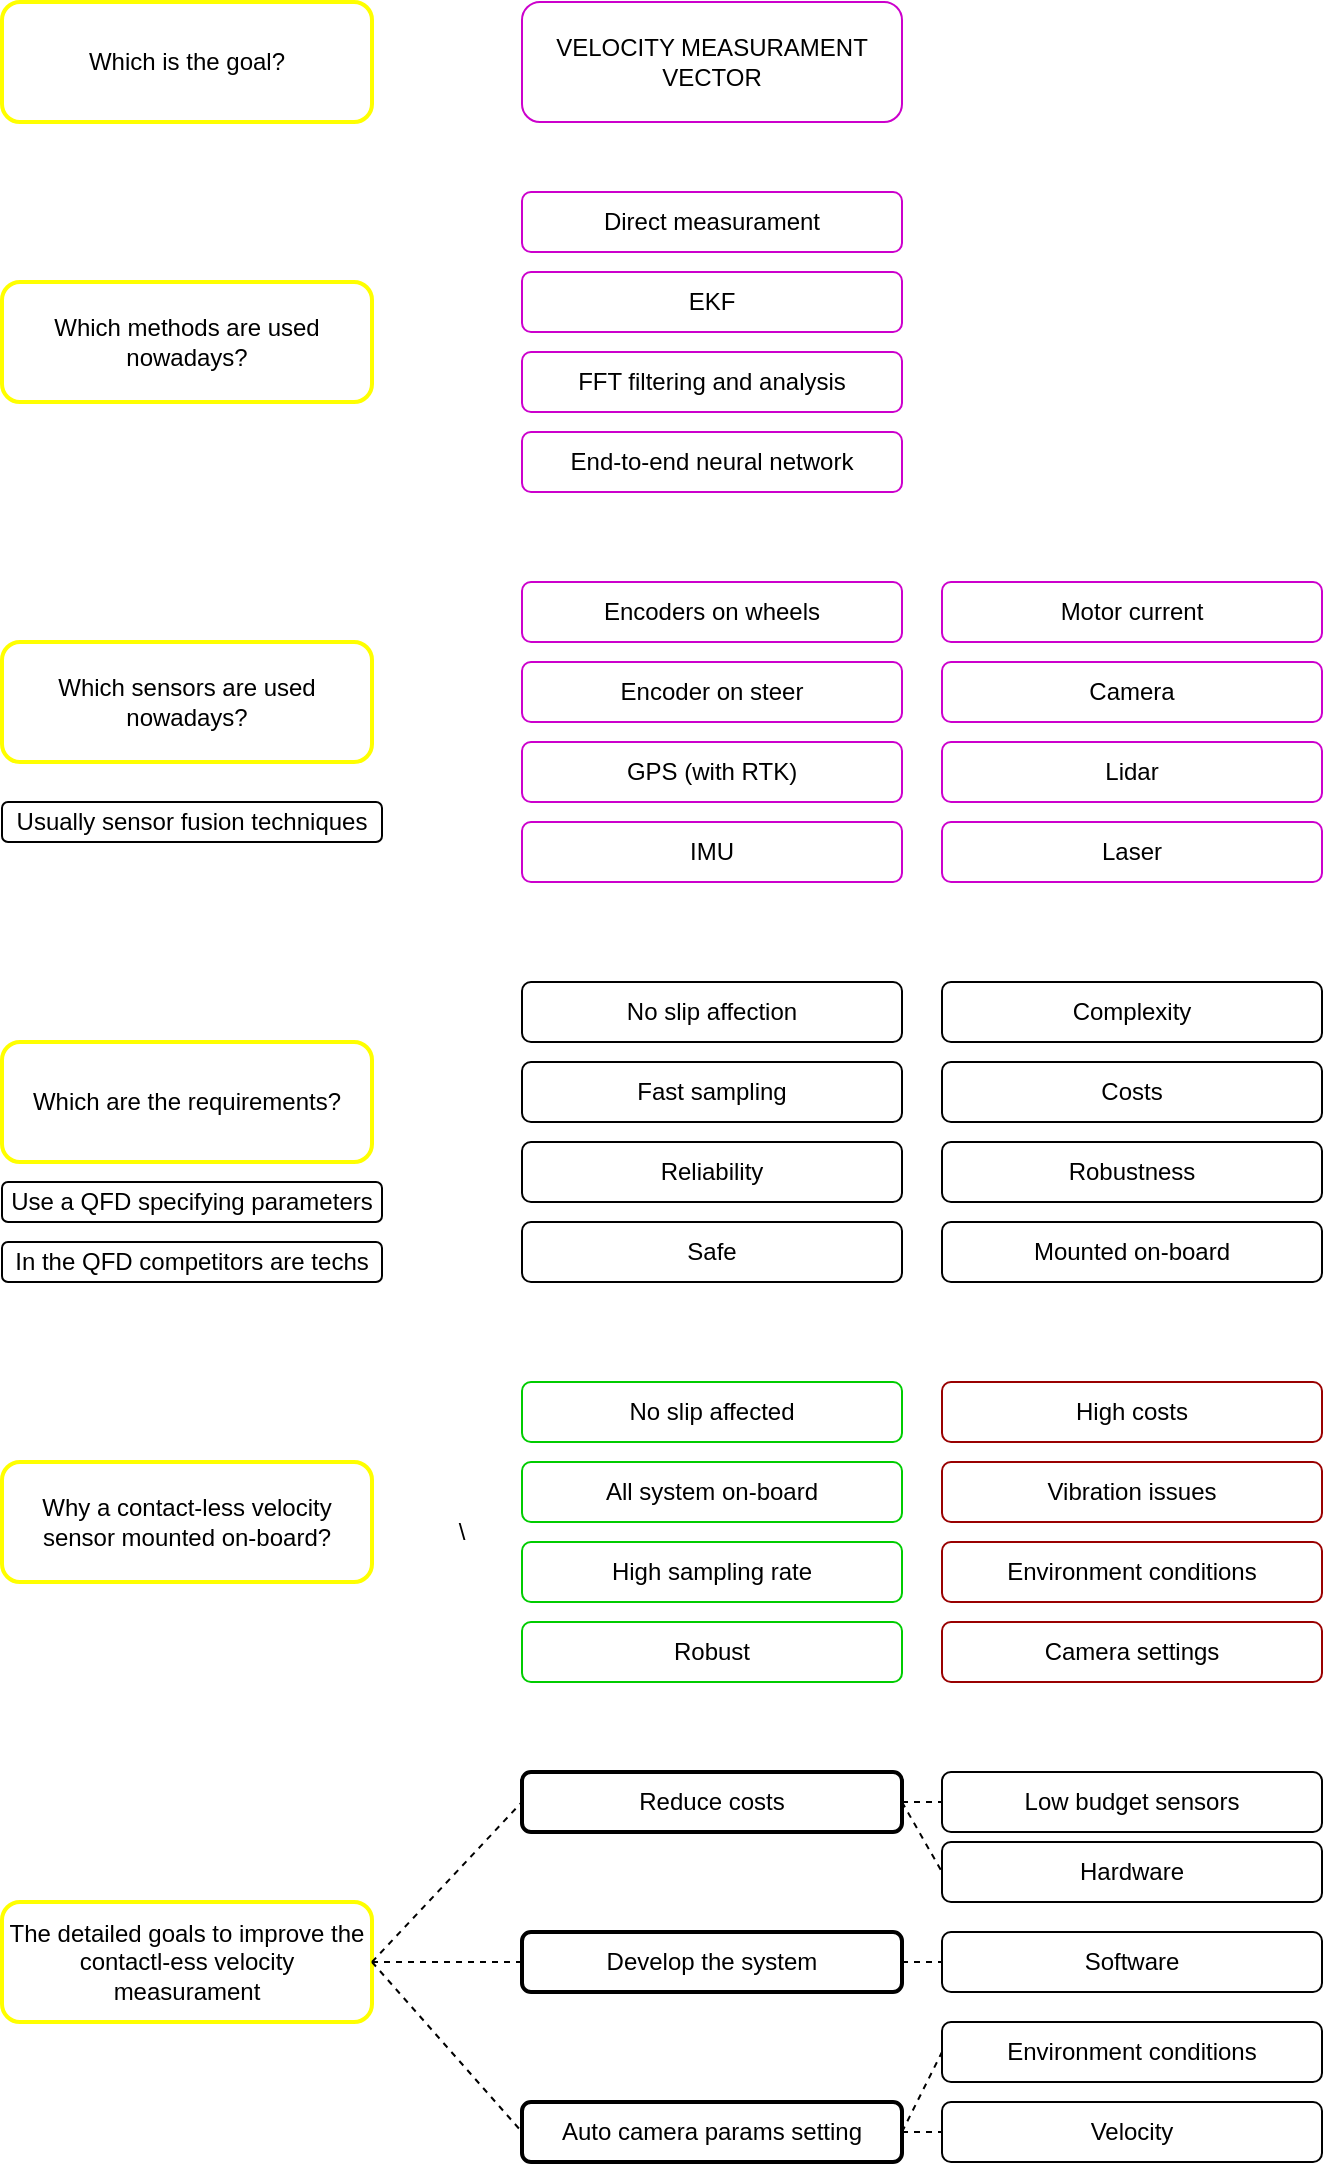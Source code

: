 <mxfile>
    <diagram id="7GuAjjzs_9jMdIzR8Z1F" name="Page-1">
        <mxGraphModel dx="1742" dy="771" grid="1" gridSize="10" guides="1" tooltips="1" connect="1" arrows="1" fold="1" page="1" pageScale="1" pageWidth="827" pageHeight="1169" background="none" math="0" shadow="0">
            <root>
                <mxCell id="0"/>
                <mxCell id="1" parent="0"/>
                <mxCell id="3" value="Which is the goal?" style="whiteSpace=wrap;html=1;rounded=1;strokeColor=#FFFF00;strokeWidth=2;" parent="1" vertex="1">
                    <mxGeometry x="80" y="40" width="185" height="60" as="geometry"/>
                </mxCell>
                <mxCell id="4" value="Which methods are used nowadays?" style="whiteSpace=wrap;html=1;rounded=1;strokeColor=#FFFF00;strokeWidth=2;" parent="1" vertex="1">
                    <mxGeometry x="80" y="180" width="185" height="60" as="geometry"/>
                </mxCell>
                <mxCell id="5" value="VELOCITY MEASURAMENT VECTOR" style="whiteSpace=wrap;html=1;rounded=1;strokeColor=#CC00CC;" parent="1" vertex="1">
                    <mxGeometry x="340" y="40" width="190" height="60" as="geometry"/>
                </mxCell>
                <mxCell id="8" value="Encoders on wheels" style="whiteSpace=wrap;html=1;rounded=1;strokeColor=#CC00CC;" parent="1" vertex="1">
                    <mxGeometry x="340" y="330" width="190" height="30" as="geometry"/>
                </mxCell>
                <mxCell id="11" value="GPS (with RTK)" style="whiteSpace=wrap;html=1;rounded=1;strokeColor=#CC00CC;" parent="1" vertex="1">
                    <mxGeometry x="340" y="410" width="190" height="30" as="geometry"/>
                </mxCell>
                <mxCell id="12" value="EKF" style="whiteSpace=wrap;html=1;rounded=1;strokeColor=#CC00CC;" parent="1" vertex="1">
                    <mxGeometry x="340" y="175" width="190" height="30" as="geometry"/>
                </mxCell>
                <mxCell id="13" value="End-to-end neural network" style="whiteSpace=wrap;html=1;rounded=1;strokeColor=#CC00CC;" parent="1" vertex="1">
                    <mxGeometry x="340" y="255" width="190" height="30" as="geometry"/>
                </mxCell>
                <mxCell id="14" value="Direct measurament" style="whiteSpace=wrap;html=1;rounded=1;strokeColor=#CC00CC;" parent="1" vertex="1">
                    <mxGeometry x="340" y="135" width="190" height="30" as="geometry"/>
                </mxCell>
                <mxCell id="15" value="Which sensors are used nowadays?" style="whiteSpace=wrap;html=1;rounded=1;strokeColor=#FFFF00;strokeWidth=2;" parent="1" vertex="1">
                    <mxGeometry x="80" y="360" width="185" height="60" as="geometry"/>
                </mxCell>
                <mxCell id="16" value="FFT filtering and analysis" style="whiteSpace=wrap;html=1;rounded=1;strokeColor=#CC00CC;" parent="1" vertex="1">
                    <mxGeometry x="340" y="215" width="190" height="30" as="geometry"/>
                </mxCell>
                <mxCell id="17" value="Laser" style="whiteSpace=wrap;html=1;rounded=1;strokeColor=#CC00CC;" parent="1" vertex="1">
                    <mxGeometry x="550" y="450" width="190" height="30" as="geometry"/>
                </mxCell>
                <mxCell id="18" value="IMU" style="whiteSpace=wrap;html=1;rounded=1;strokeColor=#CC00CC;" parent="1" vertex="1">
                    <mxGeometry x="340" y="450" width="190" height="30" as="geometry"/>
                </mxCell>
                <mxCell id="19" value="Motor current" style="whiteSpace=wrap;html=1;rounded=1;strokeColor=#CC00CC;" parent="1" vertex="1">
                    <mxGeometry x="550" y="330" width="190" height="30" as="geometry"/>
                </mxCell>
                <mxCell id="20" value="Usually sensor fusion techniques" style="whiteSpace=wrap;html=1;rounded=1;" parent="1" vertex="1">
                    <mxGeometry x="80" y="440" width="190" height="20" as="geometry"/>
                </mxCell>
                <mxCell id="21" value="Camera" style="whiteSpace=wrap;html=1;rounded=1;strokeColor=#CC00CC;" parent="1" vertex="1">
                    <mxGeometry x="550" y="370" width="190" height="30" as="geometry"/>
                </mxCell>
                <mxCell id="22" value="Lidar" style="whiteSpace=wrap;html=1;rounded=1;strokeColor=#CC00CC;" parent="1" vertex="1">
                    <mxGeometry x="550" y="410" width="190" height="30" as="geometry"/>
                </mxCell>
                <mxCell id="23" value="Encoder on steer" style="whiteSpace=wrap;html=1;rounded=1;strokeColor=#CC00CC;" parent="1" vertex="1">
                    <mxGeometry x="340" y="370" width="190" height="30" as="geometry"/>
                </mxCell>
                <mxCell id="24" value="Which are the requirements?" style="whiteSpace=wrap;html=1;rounded=1;strokeColor=#FFFF00;strokeWidth=2;" parent="1" vertex="1">
                    <mxGeometry x="80" y="560" width="185" height="60" as="geometry"/>
                </mxCell>
                <mxCell id="25" value="Use a QFD specifying parameters" style="whiteSpace=wrap;html=1;rounded=1;" parent="1" vertex="1">
                    <mxGeometry x="80" y="630" width="190" height="20" as="geometry"/>
                </mxCell>
                <mxCell id="27" value="In the QFD competitors are techs" style="whiteSpace=wrap;html=1;rounded=1;" parent="1" vertex="1">
                    <mxGeometry x="80" y="660" width="190" height="20" as="geometry"/>
                </mxCell>
                <mxCell id="28" value="No slip affection" style="whiteSpace=wrap;html=1;rounded=1;" parent="1" vertex="1">
                    <mxGeometry x="340" y="530" width="190" height="30" as="geometry"/>
                </mxCell>
                <mxCell id="29" value="Reliability" style="whiteSpace=wrap;html=1;rounded=1;" parent="1" vertex="1">
                    <mxGeometry x="340" y="610" width="190" height="30" as="geometry"/>
                </mxCell>
                <mxCell id="30" value="Mounted on-board" style="whiteSpace=wrap;html=1;rounded=1;" parent="1" vertex="1">
                    <mxGeometry x="550" y="650" width="190" height="30" as="geometry"/>
                </mxCell>
                <mxCell id="31" value="Safe" style="whiteSpace=wrap;html=1;rounded=1;" parent="1" vertex="1">
                    <mxGeometry x="340" y="650" width="190" height="30" as="geometry"/>
                </mxCell>
                <mxCell id="32" value="Complexity" style="whiteSpace=wrap;html=1;rounded=1;" parent="1" vertex="1">
                    <mxGeometry x="550" y="530" width="190" height="30" as="geometry"/>
                </mxCell>
                <mxCell id="33" value="Costs" style="whiteSpace=wrap;html=1;rounded=1;" parent="1" vertex="1">
                    <mxGeometry x="550" y="570" width="190" height="30" as="geometry"/>
                </mxCell>
                <mxCell id="34" value="Robustness" style="whiteSpace=wrap;html=1;rounded=1;" parent="1" vertex="1">
                    <mxGeometry x="550" y="610" width="190" height="30" as="geometry"/>
                </mxCell>
                <mxCell id="35" value="Fast sampling" style="whiteSpace=wrap;html=1;rounded=1;" parent="1" vertex="1">
                    <mxGeometry x="340" y="570" width="190" height="30" as="geometry"/>
                </mxCell>
                <mxCell id="36" value="Why a contact-less velocity sensor mounted on-board?" style="whiteSpace=wrap;html=1;rounded=1;strokeColor=#FFFF00;strokeWidth=2;" parent="1" vertex="1">
                    <mxGeometry x="80" y="770" width="185" height="60" as="geometry"/>
                </mxCell>
                <mxCell id="38" value="No slip affected" style="whiteSpace=wrap;html=1;rounded=1;strokeColor=#00CC00;" parent="1" vertex="1">
                    <mxGeometry x="340" y="730" width="190" height="30" as="geometry"/>
                </mxCell>
                <mxCell id="39" value="High sampling rate" style="whiteSpace=wrap;html=1;rounded=1;strokeColor=#00CC00;" parent="1" vertex="1">
                    <mxGeometry x="340" y="810" width="190" height="30" as="geometry"/>
                </mxCell>
                <mxCell id="41" value="Robust" style="whiteSpace=wrap;html=1;rounded=1;strokeColor=#00CC00;" parent="1" vertex="1">
                    <mxGeometry x="340" y="850" width="190" height="30" as="geometry"/>
                </mxCell>
                <mxCell id="45" value="All system on-board" style="whiteSpace=wrap;html=1;rounded=1;strokeColor=#00CC00;" parent="1" vertex="1">
                    <mxGeometry x="340" y="770" width="190" height="30" as="geometry"/>
                </mxCell>
                <mxCell id="47" value="High costs" style="whiteSpace=wrap;html=1;rounded=1;strokeColor=#990000;" parent="1" vertex="1">
                    <mxGeometry x="550" y="730" width="190" height="30" as="geometry"/>
                </mxCell>
                <mxCell id="48" value="Environment conditions" style="whiteSpace=wrap;html=1;rounded=1;strokeColor=#990000;" parent="1" vertex="1">
                    <mxGeometry x="550" y="810" width="190" height="30" as="geometry"/>
                </mxCell>
                <mxCell id="49" value="Camera settings" style="whiteSpace=wrap;html=1;rounded=1;strokeColor=#990000;" parent="1" vertex="1">
                    <mxGeometry x="550" y="850" width="190" height="30" as="geometry"/>
                </mxCell>
                <mxCell id="50" value="Vibration issues" style="whiteSpace=wrap;html=1;rounded=1;strokeColor=#990000;" parent="1" vertex="1">
                    <mxGeometry x="550" y="770" width="190" height="30" as="geometry"/>
                </mxCell>
                <mxCell id="51" value="The detailed goals to improve the contactl-ess velocity measurament" style="whiteSpace=wrap;html=1;rounded=1;strokeColor=#FFFF00;strokeWidth=2;" parent="1" vertex="1">
                    <mxGeometry x="80" y="990" width="185" height="60" as="geometry"/>
                </mxCell>
                <mxCell id="52" value="Reduce costs" style="whiteSpace=wrap;html=1;rounded=1;strokeWidth=2;" parent="1" vertex="1">
                    <mxGeometry x="340" y="925" width="190" height="30" as="geometry"/>
                </mxCell>
                <mxCell id="53" value="Develop the system" style="whiteSpace=wrap;html=1;rounded=1;strokeWidth=2;" parent="1" vertex="1">
                    <mxGeometry x="340" y="1005" width="190" height="30" as="geometry"/>
                </mxCell>
                <mxCell id="55" value="Low budget sensors" style="whiteSpace=wrap;html=1;rounded=1;" parent="1" vertex="1">
                    <mxGeometry x="550" y="925" width="190" height="30" as="geometry"/>
                </mxCell>
                <mxCell id="56" value="Hardware" style="whiteSpace=wrap;html=1;rounded=1;" parent="1" vertex="1">
                    <mxGeometry x="550" y="960" width="190" height="30" as="geometry"/>
                </mxCell>
                <mxCell id="57" value="Software" style="whiteSpace=wrap;html=1;rounded=1;" parent="1" vertex="1">
                    <mxGeometry x="550" y="1005" width="190" height="30" as="geometry"/>
                </mxCell>
                <mxCell id="fbQfAOmNvaya13AY3hEM-57" value="Auto camera params setting" style="whiteSpace=wrap;html=1;rounded=1;strokeWidth=2;" parent="1" vertex="1">
                    <mxGeometry x="340" y="1090" width="190" height="30" as="geometry"/>
                </mxCell>
                <mxCell id="fbQfAOmNvaya13AY3hEM-59" value="Environment conditions" style="whiteSpace=wrap;html=1;rounded=1;" parent="1" vertex="1">
                    <mxGeometry x="550" y="1050" width="190" height="30" as="geometry"/>
                </mxCell>
                <mxCell id="fbQfAOmNvaya13AY3hEM-60" value="Velocity" style="whiteSpace=wrap;html=1;rounded=1;" parent="1" vertex="1">
                    <mxGeometry x="550" y="1090" width="190" height="30" as="geometry"/>
                </mxCell>
                <mxCell id="fbQfAOmNvaya13AY3hEM-79" value="" style="endArrow=none;dashed=1;html=1;exitX=1;exitY=0.5;exitDx=0;exitDy=0;entryX=0;entryY=0.5;entryDx=0;entryDy=0;" parent="1" source="51" target="52" edge="1">
                    <mxGeometry width="50" height="50" relative="1" as="geometry">
                        <mxPoint x="740" y="840" as="sourcePoint"/>
                        <mxPoint x="790" y="790" as="targetPoint"/>
                    </mxGeometry>
                </mxCell>
                <mxCell id="fbQfAOmNvaya13AY3hEM-80" value="" style="endArrow=none;dashed=1;html=1;exitX=1;exitY=0.5;exitDx=0;exitDy=0;entryX=0;entryY=0.5;entryDx=0;entryDy=0;" parent="1" source="51" target="53" edge="1">
                    <mxGeometry width="50" height="50" relative="1" as="geometry">
                        <mxPoint x="740" y="840" as="sourcePoint"/>
                        <mxPoint x="790" y="790" as="targetPoint"/>
                    </mxGeometry>
                </mxCell>
                <mxCell id="fbQfAOmNvaya13AY3hEM-81" value="" style="endArrow=none;dashed=1;html=1;exitX=1;exitY=0.5;exitDx=0;exitDy=0;entryX=0;entryY=0.5;entryDx=0;entryDy=0;" parent="1" source="51" target="fbQfAOmNvaya13AY3hEM-57" edge="1">
                    <mxGeometry width="50" height="50" relative="1" as="geometry">
                        <mxPoint x="740" y="840" as="sourcePoint"/>
                        <mxPoint x="340" y="1090" as="targetPoint"/>
                    </mxGeometry>
                </mxCell>
                <mxCell id="fbQfAOmNvaya13AY3hEM-85" value="" style="endArrow=none;dashed=1;html=1;exitX=1;exitY=0.5;exitDx=0;exitDy=0;entryX=0;entryY=0.5;entryDx=0;entryDy=0;" parent="1" source="52" target="55" edge="1">
                    <mxGeometry width="50" height="50" relative="1" as="geometry">
                        <mxPoint x="740" y="840" as="sourcePoint"/>
                        <mxPoint x="790" y="790" as="targetPoint"/>
                    </mxGeometry>
                </mxCell>
                <mxCell id="fbQfAOmNvaya13AY3hEM-86" value="" style="endArrow=none;dashed=1;html=1;exitX=1;exitY=0.5;exitDx=0;exitDy=0;entryX=0;entryY=0.5;entryDx=0;entryDy=0;" parent="1" source="52" target="56" edge="1">
                    <mxGeometry width="50" height="50" relative="1" as="geometry">
                        <mxPoint x="740" y="890" as="sourcePoint"/>
                        <mxPoint x="790" y="840" as="targetPoint"/>
                    </mxGeometry>
                </mxCell>
                <mxCell id="fbQfAOmNvaya13AY3hEM-87" value="" style="endArrow=none;dashed=1;html=1;exitX=1;exitY=0.5;exitDx=0;exitDy=0;entryX=0;entryY=0.5;entryDx=0;entryDy=0;" parent="1" source="53" target="57" edge="1">
                    <mxGeometry width="50" height="50" relative="1" as="geometry">
                        <mxPoint x="740" y="890" as="sourcePoint"/>
                        <mxPoint x="790" y="840" as="targetPoint"/>
                    </mxGeometry>
                </mxCell>
                <mxCell id="fbQfAOmNvaya13AY3hEM-88" value="" style="endArrow=none;dashed=1;html=1;exitX=1;exitY=0.5;exitDx=0;exitDy=0;entryX=0;entryY=0.5;entryDx=0;entryDy=0;" parent="1" source="fbQfAOmNvaya13AY3hEM-57" target="fbQfAOmNvaya13AY3hEM-60" edge="1">
                    <mxGeometry width="50" height="50" relative="1" as="geometry">
                        <mxPoint x="740" y="890" as="sourcePoint"/>
                        <mxPoint x="790" y="840" as="targetPoint"/>
                    </mxGeometry>
                </mxCell>
                <mxCell id="fbQfAOmNvaya13AY3hEM-89" value="" style="endArrow=none;dashed=1;html=1;exitX=1;exitY=0.5;exitDx=0;exitDy=0;entryX=0;entryY=0.5;entryDx=0;entryDy=0;" parent="1" source="fbQfAOmNvaya13AY3hEM-57" target="fbQfAOmNvaya13AY3hEM-59" edge="1">
                    <mxGeometry width="50" height="50" relative="1" as="geometry">
                        <mxPoint x="740" y="890" as="sourcePoint"/>
                        <mxPoint x="790" y="840" as="targetPoint"/>
                    </mxGeometry>
                </mxCell>
                <mxCell id="fbQfAOmNvaya13AY3hEM-90" value="\" style="shape=curlyBracket;whiteSpace=wrap;html=1;rounded=1;strokeWidth=1;fillColor=#2a2a2a;dashed=1;strokeColor=#FFFFFF;" parent="1" vertex="1">
                    <mxGeometry x="300" y="740" width="20" height="130" as="geometry"/>
                </mxCell>
                <mxCell id="fbQfAOmNvaya13AY3hEM-91" value="" style="shape=curlyBracket;whiteSpace=wrap;html=1;rounded=1;strokeWidth=1;fillColor=#2a2a2a;dashed=1;strokeColor=#FFFFFF;" parent="1" vertex="1">
                    <mxGeometry x="300" y="540" width="20" height="130" as="geometry"/>
                </mxCell>
                <mxCell id="fbQfAOmNvaya13AY3hEM-92" value="" style="shape=curlyBracket;whiteSpace=wrap;html=1;rounded=1;strokeWidth=1;fillColor=#2a2a2a;dashed=1;strokeColor=#FFFFFF;" parent="1" vertex="1">
                    <mxGeometry x="300" y="340" width="20" height="130" as="geometry"/>
                </mxCell>
                <mxCell id="fbQfAOmNvaya13AY3hEM-93" value="" style="shape=curlyBracket;whiteSpace=wrap;html=1;rounded=1;strokeWidth=1;fillColor=#2a2a2a;dashed=1;strokeColor=#FFFFFF;" parent="1" vertex="1">
                    <mxGeometry x="300" y="145" width="20" height="130" as="geometry"/>
                </mxCell>
                <mxCell id="fbQfAOmNvaya13AY3hEM-94" value="" style="shape=curlyBracket;whiteSpace=wrap;html=1;rounded=1;strokeWidth=1;fillColor=#2a2a2a;dashed=1;strokeColor=#FFFFFF;" parent="1" vertex="1">
                    <mxGeometry x="300" y="40" width="20" height="57.5" as="geometry"/>
                </mxCell>
            </root>
        </mxGraphModel>
    </diagram>
    <diagram id="cdCSVXv9OZ8K6z6zHyaq" name="Page-2">
        <mxGraphModel dx="918" dy="771" grid="1" gridSize="10" guides="1" tooltips="1" connect="1" arrows="1" fold="1" page="1" pageScale="1" pageWidth="827" pageHeight="1169" math="0" shadow="0">
            <root>
                <mxCell id="Zy8j-jXHuCgqzB9XPCM8-0"/>
                <mxCell id="Zy8j-jXHuCgqzB9XPCM8-1" parent="Zy8j-jXHuCgqzB9XPCM8-0"/>
            </root>
        </mxGraphModel>
    </diagram>
</mxfile>